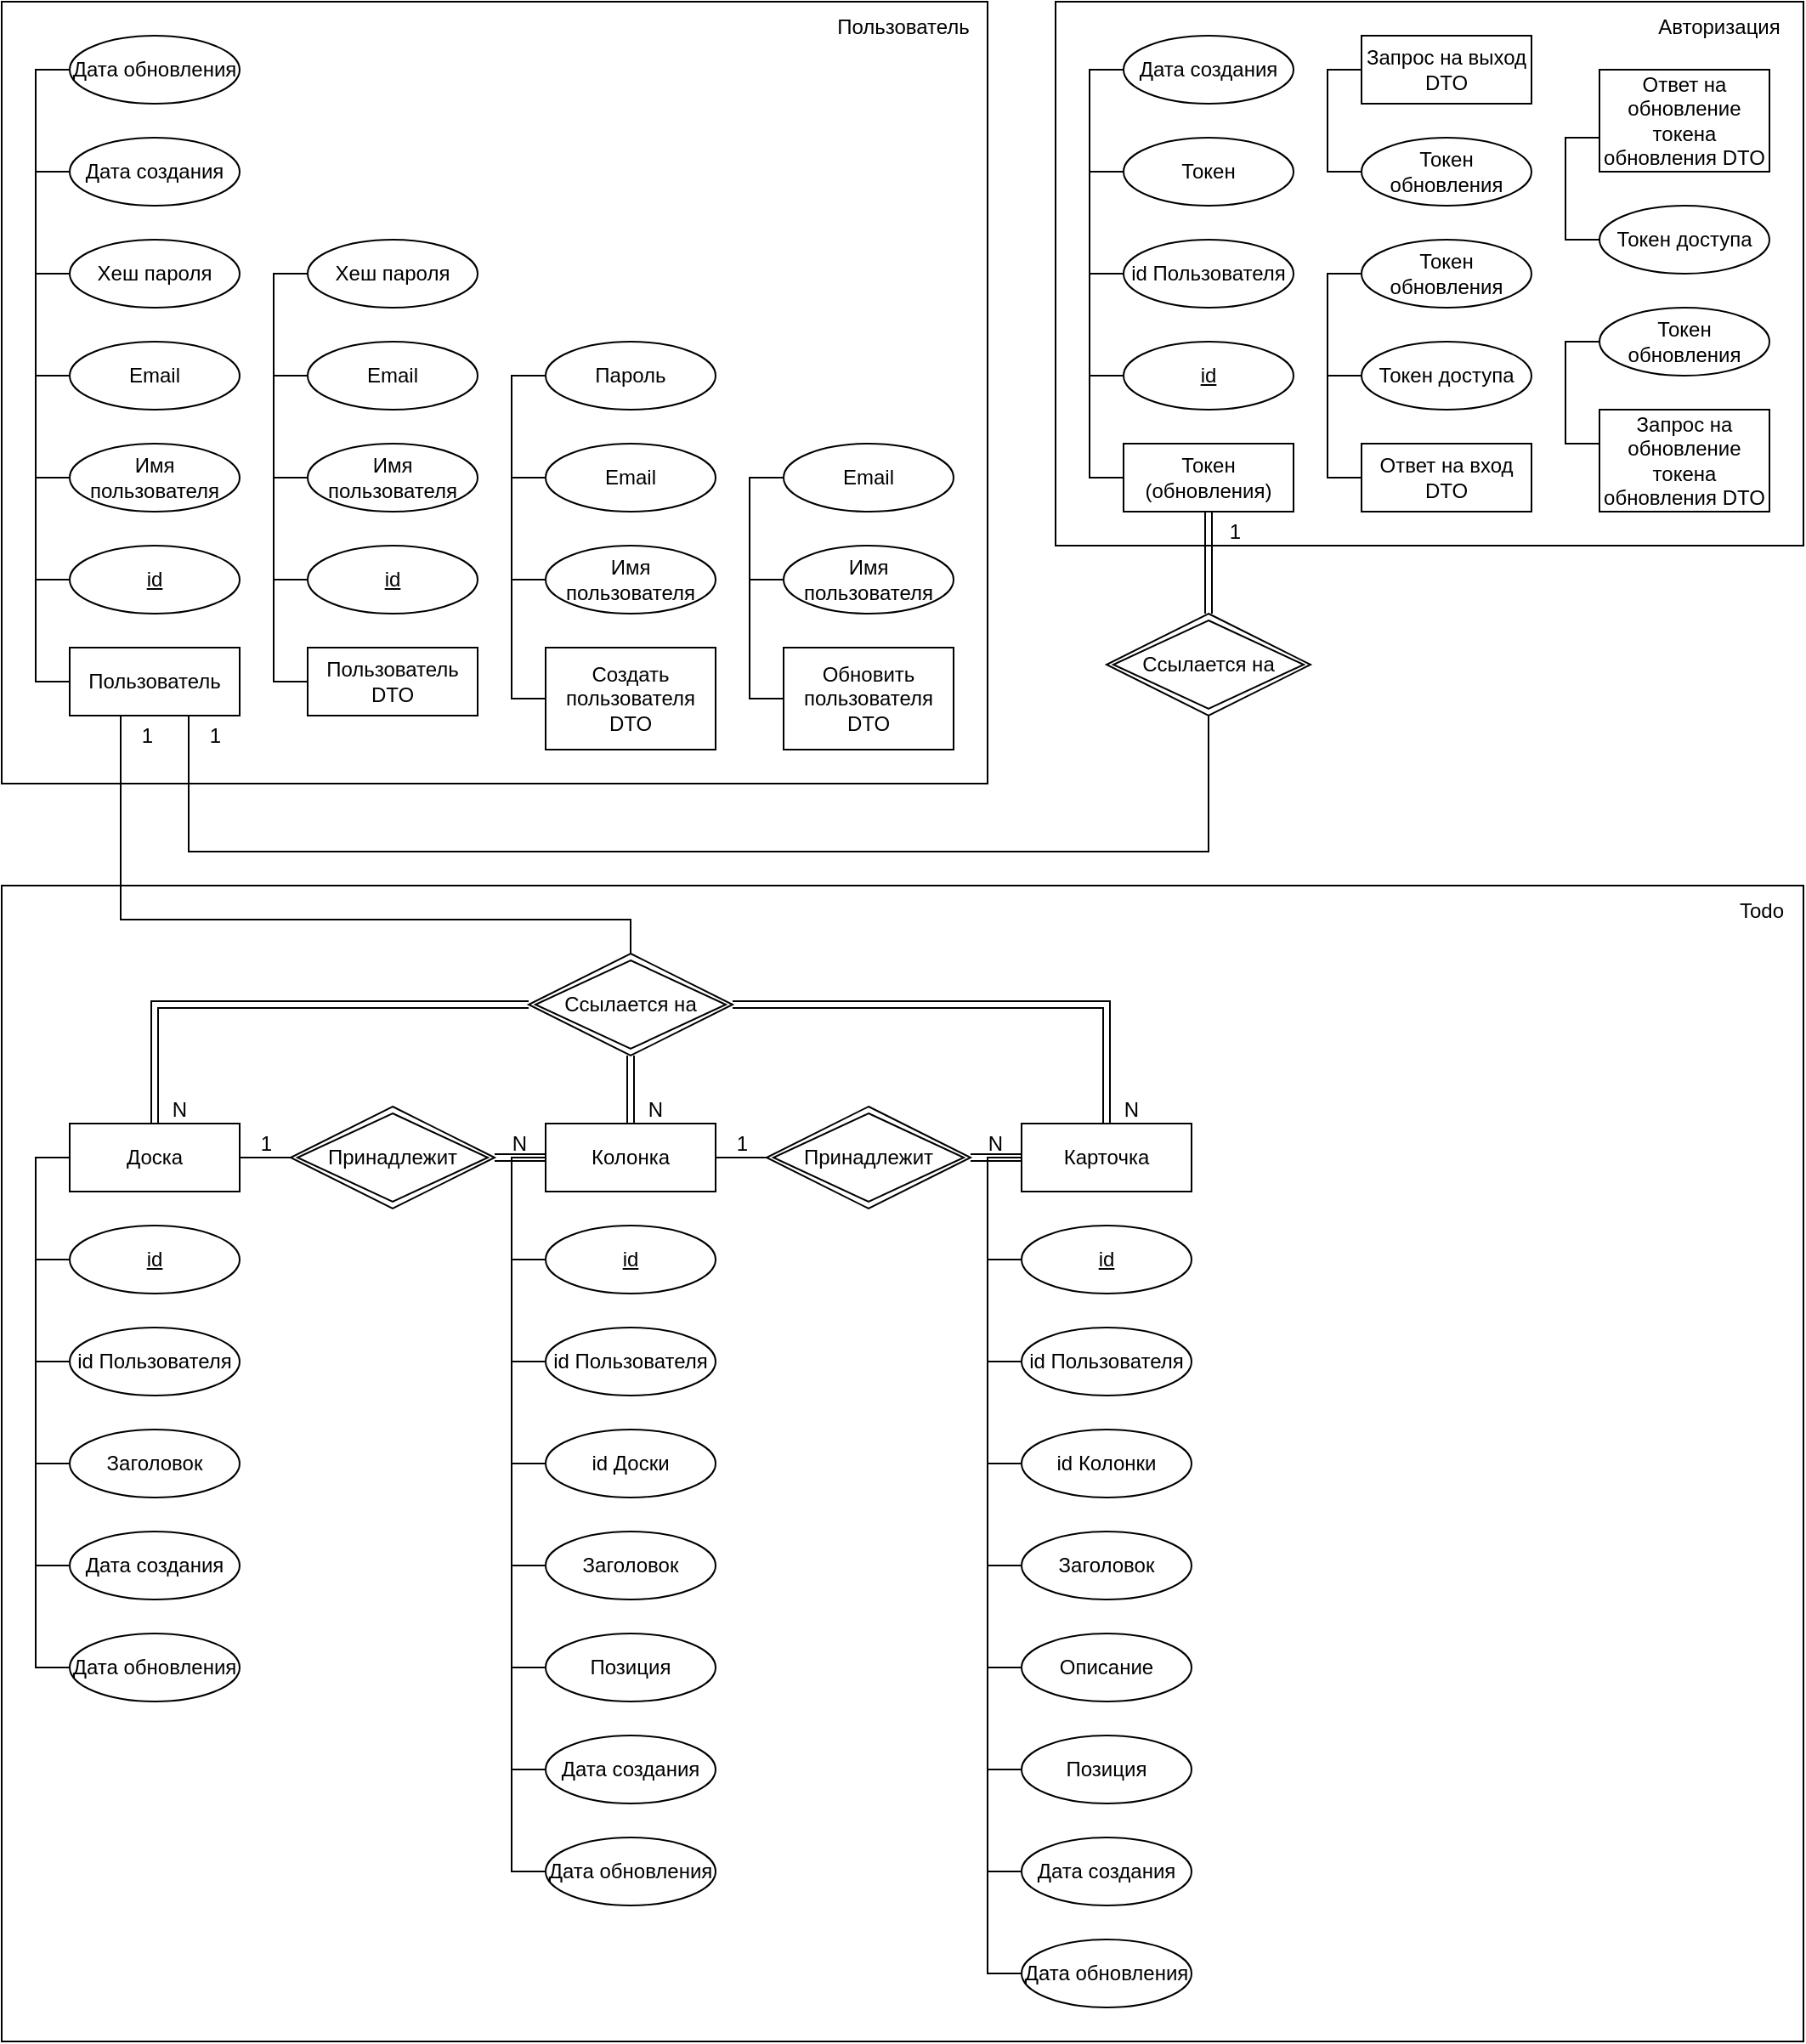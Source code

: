 <mxfile version="24.7.8">
  <diagram name="Page-1" id="fBqCorHScUGrPdtnwNpd">
    <mxGraphModel dx="476" dy="983" grid="1" gridSize="10" guides="1" tooltips="1" connect="1" arrows="1" fold="1" page="0" pageScale="1" pageWidth="850" pageHeight="1100" math="0" shadow="0">
      <root>
        <mxCell id="0" />
        <mxCell id="1" parent="0" />
        <mxCell id="MId27fxVpAkjYqK4TAUw-142" value="&lt;span style=&quot;color: rgba(0, 0, 0, 0); font-family: monospace; font-size: 0px; text-align: start; text-wrap: nowrap;&quot;&gt;%3CmxGraphModel%3E%3Croot%3E%3CmxCell%20id%3D%220%22%2F%3E%3CmxCell%20id%3D%221%22%20parent%3D%220%22%2F%3E%3CmxCell%20id%3D%222%22%20value%3D%22%22%20style%3D%22rounded%3D0%3BwhiteSpace%3Dwrap%3Bhtml%3D1%3Bshadow%3D0%3BfillColor%3Dnone%3B%22%20vertex%3D%221%22%20parent%3D%221%22%3E%3CmxGeometry%20x%3D%2230%22%20y%3D%22-120%22%20width%3D%22580%22%20height%3D%22460%22%20as%3D%22geometry%22%2F%3E%3C%2FmxCell%3E%3C%2Froot%3E%3C%2FmxGraphModel%3E&lt;/span&gt;&lt;span style=&quot;color: rgba(0, 0, 0, 0); font-family: monospace; font-size: 0px; text-align: start; text-wrap: nowrap;&quot;&gt;%3CmxGraphModel%3E%3Croot%3E%3CmxCell%20id%3D%220%22%2F%3E%3CmxCell%20id%3D%221%22%20parent%3D%220%22%2F%3E%3CmxCell%20id%3D%222%22%20value%3D%22%22%20style%3D%22rounded%3D0%3BwhiteSpace%3Dwrap%3Bhtml%3D1%3Bshadow%3D0%3BfillColor%3Dnone%3B%22%20vertex%3D%221%22%20parent%3D%221%22%3E%3CmxGeometry%20x%3D%2230%22%20y%3D%22-120%22%20width%3D%22580%22%20height%3D%22460%22%20as%3D%22geometry%22%2F%3E%3C%2FmxCell%3E%3C%2Froot%3E%3C%2FmxGraphModel%3E&lt;/span&gt;" style="rounded=0;whiteSpace=wrap;html=1;shadow=0;fillColor=none;" vertex="1" parent="1">
          <mxGeometry x="30" y="400" width="1060" height="680" as="geometry" />
        </mxCell>
        <mxCell id="MId27fxVpAkjYqK4TAUw-65" value="" style="rounded=0;whiteSpace=wrap;html=1;shadow=0;fillColor=none;" vertex="1" parent="1">
          <mxGeometry x="650" y="-120" width="440" height="320" as="geometry" />
        </mxCell>
        <mxCell id="MId27fxVpAkjYqK4TAUw-38" value="&lt;span style=&quot;color: rgba(0, 0, 0, 0); font-family: monospace; font-size: 0px; text-align: start; text-wrap: nowrap;&quot;&gt;%3CmxGraphModel%3E%3Croot%3E%3CmxCell%20id%3D%220%22%2F%3E%3CmxCell%20id%3D%221%22%20parent%3D%220%22%2F%3E%3CmxCell%20id%3D%222%22%20value%3D%22%22%20style%3D%22rounded%3D0%3BwhiteSpace%3Dwrap%3Bhtml%3D1%3Bshadow%3D0%3BfillColor%3Dnone%3B%22%20vertex%3D%221%22%20parent%3D%221%22%3E%3CmxGeometry%20x%3D%2230%22%20y%3D%22-120%22%20width%3D%22580%22%20height%3D%22460%22%20as%3D%22geometry%22%2F%3E%3C%2FmxCell%3E%3C%2Froot%3E%3C%2FmxGraphModel%3E&lt;/span&gt;&lt;span style=&quot;color: rgba(0, 0, 0, 0); font-family: monospace; font-size: 0px; text-align: start; text-wrap: nowrap;&quot;&gt;%3CmxGraphModel%3E%3Croot%3E%3CmxCell%20id%3D%220%22%2F%3E%3CmxCell%20id%3D%221%22%20parent%3D%220%22%2F%3E%3CmxCell%20id%3D%222%22%20value%3D%22%22%20style%3D%22rounded%3D0%3BwhiteSpace%3Dwrap%3Bhtml%3D1%3Bshadow%3D0%3BfillColor%3Dnone%3B%22%20vertex%3D%221%22%20parent%3D%221%22%3E%3CmxGeometry%20x%3D%2230%22%20y%3D%22-120%22%20width%3D%22580%22%20height%3D%22460%22%20as%3D%22geometry%22%2F%3E%3C%2FmxCell%3E%3C%2Froot%3E%3C%2FmxGraphModel%3E&lt;/span&gt;" style="rounded=0;whiteSpace=wrap;html=1;shadow=0;fillColor=none;" vertex="1" parent="1">
          <mxGeometry x="30" y="-120" width="580" height="460" as="geometry" />
        </mxCell>
        <mxCell id="MId27fxVpAkjYqK4TAUw-8" style="edgeStyle=orthogonalEdgeStyle;rounded=0;orthogonalLoop=1;jettySize=auto;html=1;endArrow=none;endFill=0;" edge="1" parent="1" source="MId27fxVpAkjYqK4TAUw-1" target="MId27fxVpAkjYqK4TAUw-7">
          <mxGeometry relative="1" as="geometry">
            <Array as="points">
              <mxPoint x="50" y="280" />
              <mxPoint x="50" y="-80" />
            </Array>
          </mxGeometry>
        </mxCell>
        <mxCell id="MId27fxVpAkjYqK4TAUw-1" value="Пользователь" style="whiteSpace=wrap;html=1;align=center;" vertex="1" parent="1">
          <mxGeometry x="70" y="260" width="100" height="40" as="geometry" />
        </mxCell>
        <mxCell id="MId27fxVpAkjYqK4TAUw-13" style="edgeStyle=orthogonalEdgeStyle;rounded=0;orthogonalLoop=1;jettySize=auto;html=1;endArrow=none;endFill=0;" edge="1" parent="1" source="MId27fxVpAkjYqK4TAUw-2">
          <mxGeometry relative="1" as="geometry">
            <mxPoint x="50" y="220" as="targetPoint" />
          </mxGeometry>
        </mxCell>
        <mxCell id="MId27fxVpAkjYqK4TAUw-2" value="id" style="ellipse;whiteSpace=wrap;html=1;align=center;fontStyle=4;" vertex="1" parent="1">
          <mxGeometry x="70" y="200" width="100" height="40" as="geometry" />
        </mxCell>
        <mxCell id="MId27fxVpAkjYqK4TAUw-12" style="edgeStyle=orthogonalEdgeStyle;rounded=0;orthogonalLoop=1;jettySize=auto;html=1;endArrow=none;endFill=0;" edge="1" parent="1" source="MId27fxVpAkjYqK4TAUw-3">
          <mxGeometry relative="1" as="geometry">
            <mxPoint x="50" y="160" as="targetPoint" />
          </mxGeometry>
        </mxCell>
        <mxCell id="MId27fxVpAkjYqK4TAUw-3" value="Имя пользователя" style="ellipse;whiteSpace=wrap;html=1;align=center;" vertex="1" parent="1">
          <mxGeometry x="70" y="140" width="100" height="40" as="geometry" />
        </mxCell>
        <mxCell id="MId27fxVpAkjYqK4TAUw-11" style="edgeStyle=orthogonalEdgeStyle;rounded=0;orthogonalLoop=1;jettySize=auto;html=1;endArrow=none;endFill=0;" edge="1" parent="1" source="MId27fxVpAkjYqK4TAUw-4">
          <mxGeometry relative="1" as="geometry">
            <mxPoint x="50" y="100" as="targetPoint" />
          </mxGeometry>
        </mxCell>
        <mxCell id="MId27fxVpAkjYqK4TAUw-4" value="Email" style="ellipse;whiteSpace=wrap;html=1;align=center;" vertex="1" parent="1">
          <mxGeometry x="70" y="80" width="100" height="40" as="geometry" />
        </mxCell>
        <mxCell id="MId27fxVpAkjYqK4TAUw-10" style="edgeStyle=orthogonalEdgeStyle;rounded=0;orthogonalLoop=1;jettySize=auto;html=1;endArrow=none;endFill=0;" edge="1" parent="1" source="MId27fxVpAkjYqK4TAUw-5">
          <mxGeometry relative="1" as="geometry">
            <mxPoint x="50" y="40" as="targetPoint" />
          </mxGeometry>
        </mxCell>
        <mxCell id="MId27fxVpAkjYqK4TAUw-5" value="Хеш пароля" style="ellipse;whiteSpace=wrap;html=1;align=center;" vertex="1" parent="1">
          <mxGeometry x="70" y="20" width="100" height="40" as="geometry" />
        </mxCell>
        <mxCell id="MId27fxVpAkjYqK4TAUw-9" style="edgeStyle=orthogonalEdgeStyle;rounded=0;orthogonalLoop=1;jettySize=auto;html=1;endArrow=none;endFill=0;" edge="1" parent="1" source="MId27fxVpAkjYqK4TAUw-6">
          <mxGeometry relative="1" as="geometry">
            <mxPoint x="50" y="-20" as="targetPoint" />
          </mxGeometry>
        </mxCell>
        <mxCell id="MId27fxVpAkjYqK4TAUw-6" value="Дата создания" style="ellipse;whiteSpace=wrap;html=1;align=center;" vertex="1" parent="1">
          <mxGeometry x="70" y="-40" width="100" height="40" as="geometry" />
        </mxCell>
        <mxCell id="MId27fxVpAkjYqK4TAUw-7" value="Дата обновления" style="ellipse;whiteSpace=wrap;html=1;align=center;" vertex="1" parent="1">
          <mxGeometry x="70" y="-100" width="100" height="40" as="geometry" />
        </mxCell>
        <mxCell id="MId27fxVpAkjYqK4TAUw-29" style="edgeStyle=orthogonalEdgeStyle;rounded=0;orthogonalLoop=1;jettySize=auto;html=1;endArrow=none;endFill=0;" edge="1" parent="1" source="MId27fxVpAkjYqK4TAUw-14" target="MId27fxVpAkjYqK4TAUw-22">
          <mxGeometry relative="1" as="geometry">
            <Array as="points">
              <mxPoint x="190" y="280" />
              <mxPoint x="190" y="40" />
            </Array>
          </mxGeometry>
        </mxCell>
        <mxCell id="MId27fxVpAkjYqK4TAUw-14" value="Пользователь&lt;div&gt;DTO&lt;/div&gt;" style="whiteSpace=wrap;html=1;align=center;" vertex="1" parent="1">
          <mxGeometry x="210" y="260" width="100" height="40" as="geometry" />
        </mxCell>
        <mxCell id="MId27fxVpAkjYqK4TAUw-30" style="edgeStyle=orthogonalEdgeStyle;rounded=0;orthogonalLoop=1;jettySize=auto;html=1;endArrow=none;endFill=0;" edge="1" parent="1" source="MId27fxVpAkjYqK4TAUw-15" target="MId27fxVpAkjYqK4TAUw-25">
          <mxGeometry relative="1" as="geometry">
            <Array as="points">
              <mxPoint x="330" y="290" />
              <mxPoint x="330" y="100" />
            </Array>
          </mxGeometry>
        </mxCell>
        <mxCell id="MId27fxVpAkjYqK4TAUw-15" value="Создать пользователя DTO" style="whiteSpace=wrap;html=1;align=center;" vertex="1" parent="1">
          <mxGeometry x="350" y="260" width="100" height="60" as="geometry" />
        </mxCell>
        <mxCell id="MId27fxVpAkjYqK4TAUw-31" style="edgeStyle=orthogonalEdgeStyle;rounded=0;orthogonalLoop=1;jettySize=auto;html=1;endArrow=none;endFill=0;" edge="1" parent="1" source="MId27fxVpAkjYqK4TAUw-16" target="MId27fxVpAkjYqK4TAUw-27">
          <mxGeometry relative="1" as="geometry">
            <Array as="points">
              <mxPoint x="470" y="290" />
              <mxPoint x="470" y="160" />
            </Array>
          </mxGeometry>
        </mxCell>
        <mxCell id="MId27fxVpAkjYqK4TAUw-16" value="Обновить пользователя DTO" style="whiteSpace=wrap;html=1;align=center;" vertex="1" parent="1">
          <mxGeometry x="490" y="260" width="100" height="60" as="geometry" />
        </mxCell>
        <mxCell id="MId27fxVpAkjYqK4TAUw-34" style="edgeStyle=orthogonalEdgeStyle;rounded=0;orthogonalLoop=1;jettySize=auto;html=1;endArrow=none;endFill=0;" edge="1" parent="1" source="MId27fxVpAkjYqK4TAUw-17">
          <mxGeometry relative="1" as="geometry">
            <mxPoint x="190" y="220" as="targetPoint" />
          </mxGeometry>
        </mxCell>
        <mxCell id="MId27fxVpAkjYqK4TAUw-17" value="id" style="ellipse;whiteSpace=wrap;html=1;align=center;fontStyle=4;" vertex="1" parent="1">
          <mxGeometry x="210" y="200" width="100" height="40" as="geometry" />
        </mxCell>
        <mxCell id="MId27fxVpAkjYqK4TAUw-33" style="edgeStyle=orthogonalEdgeStyle;rounded=0;orthogonalLoop=1;jettySize=auto;html=1;endArrow=none;endFill=0;" edge="1" parent="1" source="MId27fxVpAkjYqK4TAUw-20">
          <mxGeometry relative="1" as="geometry">
            <mxPoint x="190" y="160" as="targetPoint" />
          </mxGeometry>
        </mxCell>
        <mxCell id="MId27fxVpAkjYqK4TAUw-20" value="Имя пользователя" style="ellipse;whiteSpace=wrap;html=1;align=center;" vertex="1" parent="1">
          <mxGeometry x="210" y="140" width="100" height="40" as="geometry" />
        </mxCell>
        <mxCell id="MId27fxVpAkjYqK4TAUw-32" style="edgeStyle=orthogonalEdgeStyle;rounded=0;orthogonalLoop=1;jettySize=auto;html=1;endArrow=none;endFill=0;" edge="1" parent="1" source="MId27fxVpAkjYqK4TAUw-21">
          <mxGeometry relative="1" as="geometry">
            <mxPoint x="190" y="100" as="targetPoint" />
          </mxGeometry>
        </mxCell>
        <mxCell id="MId27fxVpAkjYqK4TAUw-21" value="Email" style="ellipse;whiteSpace=wrap;html=1;align=center;" vertex="1" parent="1">
          <mxGeometry x="210" y="80" width="100" height="40" as="geometry" />
        </mxCell>
        <mxCell id="MId27fxVpAkjYqK4TAUw-22" value="Хеш пароля" style="ellipse;whiteSpace=wrap;html=1;align=center;" vertex="1" parent="1">
          <mxGeometry x="210" y="20" width="100" height="40" as="geometry" />
        </mxCell>
        <mxCell id="MId27fxVpAkjYqK4TAUw-36" style="edgeStyle=orthogonalEdgeStyle;rounded=0;orthogonalLoop=1;jettySize=auto;html=1;endArrow=none;endFill=0;" edge="1" parent="1" source="MId27fxVpAkjYqK4TAUw-23">
          <mxGeometry relative="1" as="geometry">
            <mxPoint x="330.0" y="220" as="targetPoint" />
          </mxGeometry>
        </mxCell>
        <mxCell id="MId27fxVpAkjYqK4TAUw-23" value="Имя пользователя" style="ellipse;whiteSpace=wrap;html=1;align=center;" vertex="1" parent="1">
          <mxGeometry x="350" y="200" width="100" height="40" as="geometry" />
        </mxCell>
        <mxCell id="MId27fxVpAkjYqK4TAUw-35" style="edgeStyle=orthogonalEdgeStyle;rounded=0;orthogonalLoop=1;jettySize=auto;html=1;endArrow=none;endFill=0;" edge="1" parent="1" source="MId27fxVpAkjYqK4TAUw-24">
          <mxGeometry relative="1" as="geometry">
            <mxPoint x="330.0" y="160" as="targetPoint" />
          </mxGeometry>
        </mxCell>
        <mxCell id="MId27fxVpAkjYqK4TAUw-24" value="Email" style="ellipse;whiteSpace=wrap;html=1;align=center;" vertex="1" parent="1">
          <mxGeometry x="350" y="140" width="100" height="40" as="geometry" />
        </mxCell>
        <mxCell id="MId27fxVpAkjYqK4TAUw-25" value="Пароль" style="ellipse;whiteSpace=wrap;html=1;align=center;" vertex="1" parent="1">
          <mxGeometry x="350" y="80" width="100" height="40" as="geometry" />
        </mxCell>
        <mxCell id="MId27fxVpAkjYqK4TAUw-37" style="edgeStyle=orthogonalEdgeStyle;rounded=0;orthogonalLoop=1;jettySize=auto;html=1;endArrow=none;endFill=0;" edge="1" parent="1" source="MId27fxVpAkjYqK4TAUw-26">
          <mxGeometry relative="1" as="geometry">
            <mxPoint x="470.0" y="220" as="targetPoint" />
          </mxGeometry>
        </mxCell>
        <mxCell id="MId27fxVpAkjYqK4TAUw-26" value="Имя пользователя" style="ellipse;whiteSpace=wrap;html=1;align=center;" vertex="1" parent="1">
          <mxGeometry x="490" y="200" width="100" height="40" as="geometry" />
        </mxCell>
        <mxCell id="MId27fxVpAkjYqK4TAUw-27" value="Email" style="ellipse;whiteSpace=wrap;html=1;align=center;" vertex="1" parent="1">
          <mxGeometry x="490" y="140" width="100" height="40" as="geometry" />
        </mxCell>
        <mxCell id="MId27fxVpAkjYqK4TAUw-39" value="Пользователь" style="text;html=1;align=center;verticalAlign=middle;resizable=0;points=[];autosize=1;strokeColor=none;fillColor=none;" vertex="1" parent="1">
          <mxGeometry x="510" y="-120" width="100" height="30" as="geometry" />
        </mxCell>
        <mxCell id="MId27fxVpAkjYqK4TAUw-45" style="edgeStyle=orthogonalEdgeStyle;rounded=0;orthogonalLoop=1;jettySize=auto;html=1;endArrow=none;endFill=0;" edge="1" parent="1" source="MId27fxVpAkjYqK4TAUw-40" target="MId27fxVpAkjYqK4TAUw-44">
          <mxGeometry relative="1" as="geometry">
            <Array as="points">
              <mxPoint x="670" y="160" />
              <mxPoint x="670" y="-80" />
            </Array>
          </mxGeometry>
        </mxCell>
        <mxCell id="MId27fxVpAkjYqK4TAUw-40" value="Токен (обновления)" style="whiteSpace=wrap;html=1;align=center;" vertex="1" parent="1">
          <mxGeometry x="690" y="140" width="100" height="40" as="geometry" />
        </mxCell>
        <mxCell id="MId27fxVpAkjYqK4TAUw-48" style="edgeStyle=orthogonalEdgeStyle;rounded=0;orthogonalLoop=1;jettySize=auto;html=1;endArrow=none;endFill=0;" edge="1" parent="1" source="MId27fxVpAkjYqK4TAUw-41">
          <mxGeometry relative="1" as="geometry">
            <mxPoint x="670" y="100" as="targetPoint" />
          </mxGeometry>
        </mxCell>
        <mxCell id="MId27fxVpAkjYqK4TAUw-41" value="id" style="ellipse;whiteSpace=wrap;html=1;align=center;fontStyle=4;" vertex="1" parent="1">
          <mxGeometry x="690" y="80" width="100" height="40" as="geometry" />
        </mxCell>
        <mxCell id="MId27fxVpAkjYqK4TAUw-47" style="edgeStyle=orthogonalEdgeStyle;rounded=0;orthogonalLoop=1;jettySize=auto;html=1;endArrow=none;endFill=0;" edge="1" parent="1" source="MId27fxVpAkjYqK4TAUw-42">
          <mxGeometry relative="1" as="geometry">
            <mxPoint x="670" y="40" as="targetPoint" />
          </mxGeometry>
        </mxCell>
        <mxCell id="MId27fxVpAkjYqK4TAUw-42" value="id Пользователя" style="ellipse;whiteSpace=wrap;html=1;align=center;" vertex="1" parent="1">
          <mxGeometry x="690" y="20" width="100" height="40" as="geometry" />
        </mxCell>
        <mxCell id="MId27fxVpAkjYqK4TAUw-46" style="edgeStyle=orthogonalEdgeStyle;rounded=0;orthogonalLoop=1;jettySize=auto;html=1;endArrow=none;endFill=0;" edge="1" parent="1" source="MId27fxVpAkjYqK4TAUw-43">
          <mxGeometry relative="1" as="geometry">
            <mxPoint x="670" y="-20" as="targetPoint" />
          </mxGeometry>
        </mxCell>
        <mxCell id="MId27fxVpAkjYqK4TAUw-43" value="Токен" style="ellipse;whiteSpace=wrap;html=1;align=center;" vertex="1" parent="1">
          <mxGeometry x="690" y="-40" width="100" height="40" as="geometry" />
        </mxCell>
        <mxCell id="MId27fxVpAkjYqK4TAUw-44" value="Дата создания" style="ellipse;whiteSpace=wrap;html=1;align=center;" vertex="1" parent="1">
          <mxGeometry x="690" y="-100" width="100" height="40" as="geometry" />
        </mxCell>
        <mxCell id="MId27fxVpAkjYqK4TAUw-60" style="edgeStyle=orthogonalEdgeStyle;rounded=0;orthogonalLoop=1;jettySize=auto;html=1;endArrow=none;endFill=0;" edge="1" parent="1" source="MId27fxVpAkjYqK4TAUw-49" target="MId27fxVpAkjYqK4TAUw-51">
          <mxGeometry relative="1" as="geometry">
            <Array as="points">
              <mxPoint x="810" y="160" />
              <mxPoint x="810" y="40" />
            </Array>
          </mxGeometry>
        </mxCell>
        <mxCell id="MId27fxVpAkjYqK4TAUw-49" value="Ответ на вход&lt;div&gt;DTO&lt;/div&gt;" style="whiteSpace=wrap;html=1;align=center;" vertex="1" parent="1">
          <mxGeometry x="830" y="140" width="100" height="40" as="geometry" />
        </mxCell>
        <mxCell id="MId27fxVpAkjYqK4TAUw-61" style="edgeStyle=orthogonalEdgeStyle;rounded=0;orthogonalLoop=1;jettySize=auto;html=1;endArrow=none;endFill=0;" edge="1" parent="1" source="MId27fxVpAkjYqK4TAUw-50">
          <mxGeometry relative="1" as="geometry">
            <mxPoint x="810" y="100" as="targetPoint" />
          </mxGeometry>
        </mxCell>
        <mxCell id="MId27fxVpAkjYqK4TAUw-50" value="Токен доступа" style="ellipse;whiteSpace=wrap;html=1;align=center;" vertex="1" parent="1">
          <mxGeometry x="830" y="80" width="100" height="40" as="geometry" />
        </mxCell>
        <mxCell id="MId27fxVpAkjYqK4TAUw-51" value="Токен обновления" style="ellipse;whiteSpace=wrap;html=1;align=center;" vertex="1" parent="1">
          <mxGeometry x="830" y="20" width="100" height="40" as="geometry" />
        </mxCell>
        <mxCell id="MId27fxVpAkjYqK4TAUw-62" style="edgeStyle=orthogonalEdgeStyle;rounded=0;orthogonalLoop=1;jettySize=auto;html=1;endArrow=none;endFill=0;" edge="1" parent="1" source="MId27fxVpAkjYqK4TAUw-52" target="MId27fxVpAkjYqK4TAUw-57">
          <mxGeometry relative="1" as="geometry">
            <Array as="points">
              <mxPoint x="810" y="-80" />
              <mxPoint x="810" y="-20" />
            </Array>
          </mxGeometry>
        </mxCell>
        <mxCell id="MId27fxVpAkjYqK4TAUw-52" value="Запрос на выход DTO" style="whiteSpace=wrap;html=1;align=center;" vertex="1" parent="1">
          <mxGeometry x="830" y="-100" width="100" height="40" as="geometry" />
        </mxCell>
        <mxCell id="MId27fxVpAkjYqK4TAUw-64" style="edgeStyle=orthogonalEdgeStyle;rounded=0;orthogonalLoop=1;jettySize=auto;html=1;endArrow=none;endFill=0;" edge="1" parent="1" source="MId27fxVpAkjYqK4TAUw-53" target="MId27fxVpAkjYqK4TAUw-55">
          <mxGeometry relative="1" as="geometry">
            <Array as="points">
              <mxPoint x="950" y="140" />
              <mxPoint x="950" y="80" />
            </Array>
          </mxGeometry>
        </mxCell>
        <mxCell id="MId27fxVpAkjYqK4TAUw-53" value="Запрос на обновление токена обновления DTO" style="whiteSpace=wrap;html=1;align=center;" vertex="1" parent="1">
          <mxGeometry x="970" y="120" width="100" height="60" as="geometry" />
        </mxCell>
        <mxCell id="MId27fxVpAkjYqK4TAUw-63" style="edgeStyle=orthogonalEdgeStyle;rounded=0;orthogonalLoop=1;jettySize=auto;html=1;endArrow=none;endFill=0;" edge="1" parent="1" source="MId27fxVpAkjYqK4TAUw-54" target="MId27fxVpAkjYqK4TAUw-56">
          <mxGeometry relative="1" as="geometry">
            <Array as="points">
              <mxPoint x="950" y="-40" />
              <mxPoint x="950" y="20" />
            </Array>
          </mxGeometry>
        </mxCell>
        <mxCell id="MId27fxVpAkjYqK4TAUw-54" value="Ответ на обновление токена обновления DTO" style="whiteSpace=wrap;html=1;align=center;" vertex="1" parent="1">
          <mxGeometry x="970" y="-80" width="100" height="60" as="geometry" />
        </mxCell>
        <mxCell id="MId27fxVpAkjYqK4TAUw-55" value="Токен обновления" style="ellipse;whiteSpace=wrap;html=1;align=center;" vertex="1" parent="1">
          <mxGeometry x="970" y="60" width="100" height="40" as="geometry" />
        </mxCell>
        <mxCell id="MId27fxVpAkjYqK4TAUw-56" value="Токен доступа" style="ellipse;whiteSpace=wrap;html=1;align=center;" vertex="1" parent="1">
          <mxGeometry x="970" width="100" height="40" as="geometry" />
        </mxCell>
        <mxCell id="MId27fxVpAkjYqK4TAUw-57" value="Токен обновления" style="ellipse;whiteSpace=wrap;html=1;align=center;" vertex="1" parent="1">
          <mxGeometry x="830" y="-40" width="100" height="40" as="geometry" />
        </mxCell>
        <mxCell id="MId27fxVpAkjYqK4TAUw-66" value="Авторизация" style="text;html=1;align=center;verticalAlign=middle;resizable=0;points=[];autosize=1;strokeColor=none;fillColor=none;" vertex="1" parent="1">
          <mxGeometry x="990" y="-120" width="100" height="30" as="geometry" />
        </mxCell>
        <mxCell id="MId27fxVpAkjYqK4TAUw-91" style="edgeStyle=orthogonalEdgeStyle;rounded=0;orthogonalLoop=1;jettySize=auto;html=1;endArrow=none;endFill=0;" edge="1" parent="1" source="MId27fxVpAkjYqK4TAUw-67" target="MId27fxVpAkjYqK4TAUw-73">
          <mxGeometry relative="1" as="geometry">
            <Array as="points">
              <mxPoint x="50" y="560" />
              <mxPoint x="50" y="860" />
            </Array>
          </mxGeometry>
        </mxCell>
        <mxCell id="MId27fxVpAkjYqK4TAUw-67" value="Доска" style="whiteSpace=wrap;html=1;align=center;" vertex="1" parent="1">
          <mxGeometry x="70" y="540" width="100" height="40" as="geometry" />
        </mxCell>
        <mxCell id="MId27fxVpAkjYqK4TAUw-95" style="edgeStyle=orthogonalEdgeStyle;rounded=0;orthogonalLoop=1;jettySize=auto;html=1;endArrow=none;endFill=0;" edge="1" parent="1" source="MId27fxVpAkjYqK4TAUw-68">
          <mxGeometry relative="1" as="geometry">
            <mxPoint x="50" y="620" as="targetPoint" />
          </mxGeometry>
        </mxCell>
        <mxCell id="MId27fxVpAkjYqK4TAUw-68" value="id" style="ellipse;whiteSpace=wrap;html=1;align=center;fontStyle=4;" vertex="1" parent="1">
          <mxGeometry x="70" y="600" width="100" height="40" as="geometry" />
        </mxCell>
        <mxCell id="MId27fxVpAkjYqK4TAUw-96" style="edgeStyle=orthogonalEdgeStyle;rounded=0;orthogonalLoop=1;jettySize=auto;html=1;endArrow=none;endFill=0;" edge="1" parent="1" source="MId27fxVpAkjYqK4TAUw-70">
          <mxGeometry relative="1" as="geometry">
            <mxPoint x="50" y="680" as="targetPoint" />
          </mxGeometry>
        </mxCell>
        <mxCell id="MId27fxVpAkjYqK4TAUw-70" value="id Пользователя" style="ellipse;whiteSpace=wrap;html=1;align=center;" vertex="1" parent="1">
          <mxGeometry x="70" y="660" width="100" height="40" as="geometry" />
        </mxCell>
        <mxCell id="MId27fxVpAkjYqK4TAUw-97" style="edgeStyle=orthogonalEdgeStyle;rounded=0;orthogonalLoop=1;jettySize=auto;html=1;endArrow=none;endFill=0;" edge="1" parent="1" source="MId27fxVpAkjYqK4TAUw-71">
          <mxGeometry relative="1" as="geometry">
            <mxPoint x="50" y="740" as="targetPoint" />
          </mxGeometry>
        </mxCell>
        <mxCell id="MId27fxVpAkjYqK4TAUw-71" value="Заголовок" style="ellipse;whiteSpace=wrap;html=1;align=center;" vertex="1" parent="1">
          <mxGeometry x="70" y="720" width="100" height="40" as="geometry" />
        </mxCell>
        <mxCell id="MId27fxVpAkjYqK4TAUw-98" style="edgeStyle=orthogonalEdgeStyle;rounded=0;orthogonalLoop=1;jettySize=auto;html=1;endArrow=none;endFill=0;" edge="1" parent="1" source="MId27fxVpAkjYqK4TAUw-72">
          <mxGeometry relative="1" as="geometry">
            <mxPoint x="50" y="800" as="targetPoint" />
          </mxGeometry>
        </mxCell>
        <mxCell id="MId27fxVpAkjYqK4TAUw-72" value="Дата создания" style="ellipse;whiteSpace=wrap;html=1;align=center;" vertex="1" parent="1">
          <mxGeometry x="70" y="780" width="100" height="40" as="geometry" />
        </mxCell>
        <mxCell id="MId27fxVpAkjYqK4TAUw-73" value="Дата обновления" style="ellipse;whiteSpace=wrap;html=1;align=center;" vertex="1" parent="1">
          <mxGeometry x="70" y="840" width="100" height="40" as="geometry" />
        </mxCell>
        <mxCell id="MId27fxVpAkjYqK4TAUw-93" style="edgeStyle=orthogonalEdgeStyle;rounded=0;orthogonalLoop=1;jettySize=auto;html=1;endArrow=none;endFill=0;" edge="1" parent="1" source="MId27fxVpAkjYqK4TAUw-74" target="MId27fxVpAkjYqK4TAUw-81">
          <mxGeometry relative="1" as="geometry">
            <Array as="points">
              <mxPoint x="330" y="560" />
              <mxPoint x="330" y="980" />
            </Array>
          </mxGeometry>
        </mxCell>
        <mxCell id="MId27fxVpAkjYqK4TAUw-74" value="Колонка" style="whiteSpace=wrap;html=1;align=center;" vertex="1" parent="1">
          <mxGeometry x="350" y="540" width="100" height="40" as="geometry" />
        </mxCell>
        <mxCell id="MId27fxVpAkjYqK4TAUw-99" style="edgeStyle=orthogonalEdgeStyle;rounded=0;orthogonalLoop=1;jettySize=auto;html=1;endArrow=none;endFill=0;" edge="1" parent="1" source="MId27fxVpAkjYqK4TAUw-75">
          <mxGeometry relative="1" as="geometry">
            <mxPoint x="330" y="620" as="targetPoint" />
          </mxGeometry>
        </mxCell>
        <mxCell id="MId27fxVpAkjYqK4TAUw-75" value="id" style="ellipse;whiteSpace=wrap;html=1;align=center;fontStyle=4;" vertex="1" parent="1">
          <mxGeometry x="350" y="600" width="100" height="40" as="geometry" />
        </mxCell>
        <mxCell id="MId27fxVpAkjYqK4TAUw-100" style="edgeStyle=orthogonalEdgeStyle;rounded=0;orthogonalLoop=1;jettySize=auto;html=1;endArrow=none;endFill=0;" edge="1" parent="1" source="MId27fxVpAkjYqK4TAUw-76">
          <mxGeometry relative="1" as="geometry">
            <mxPoint x="330" y="680" as="targetPoint" />
          </mxGeometry>
        </mxCell>
        <mxCell id="MId27fxVpAkjYqK4TAUw-76" value="id Пользователя" style="ellipse;whiteSpace=wrap;html=1;align=center;" vertex="1" parent="1">
          <mxGeometry x="350" y="660" width="100" height="40" as="geometry" />
        </mxCell>
        <mxCell id="MId27fxVpAkjYqK4TAUw-101" style="edgeStyle=orthogonalEdgeStyle;rounded=0;orthogonalLoop=1;jettySize=auto;html=1;endArrow=none;endFill=0;" edge="1" parent="1" source="MId27fxVpAkjYqK4TAUw-77">
          <mxGeometry relative="1" as="geometry">
            <mxPoint x="330" y="740" as="targetPoint" />
          </mxGeometry>
        </mxCell>
        <mxCell id="MId27fxVpAkjYqK4TAUw-77" value="id Доски" style="ellipse;whiteSpace=wrap;html=1;align=center;" vertex="1" parent="1">
          <mxGeometry x="350" y="720" width="100" height="40" as="geometry" />
        </mxCell>
        <mxCell id="MId27fxVpAkjYqK4TAUw-102" style="edgeStyle=orthogonalEdgeStyle;rounded=0;orthogonalLoop=1;jettySize=auto;html=1;endArrow=none;endFill=0;" edge="1" parent="1" source="MId27fxVpAkjYqK4TAUw-78">
          <mxGeometry relative="1" as="geometry">
            <mxPoint x="330" y="800" as="targetPoint" />
          </mxGeometry>
        </mxCell>
        <mxCell id="MId27fxVpAkjYqK4TAUw-78" value="Заголовок" style="ellipse;whiteSpace=wrap;html=1;align=center;" vertex="1" parent="1">
          <mxGeometry x="350" y="780" width="100" height="40" as="geometry" />
        </mxCell>
        <mxCell id="MId27fxVpAkjYqK4TAUw-103" style="edgeStyle=orthogonalEdgeStyle;rounded=0;orthogonalLoop=1;jettySize=auto;html=1;endArrow=none;endFill=0;" edge="1" parent="1" source="MId27fxVpAkjYqK4TAUw-79">
          <mxGeometry relative="1" as="geometry">
            <mxPoint x="330" y="860" as="targetPoint" />
          </mxGeometry>
        </mxCell>
        <mxCell id="MId27fxVpAkjYqK4TAUw-79" value="Позиция" style="ellipse;whiteSpace=wrap;html=1;align=center;" vertex="1" parent="1">
          <mxGeometry x="350" y="840" width="100" height="40" as="geometry" />
        </mxCell>
        <mxCell id="MId27fxVpAkjYqK4TAUw-104" style="edgeStyle=orthogonalEdgeStyle;rounded=0;orthogonalLoop=1;jettySize=auto;html=1;endArrow=none;endFill=0;" edge="1" parent="1" source="MId27fxVpAkjYqK4TAUw-80">
          <mxGeometry relative="1" as="geometry">
            <mxPoint x="330" y="920" as="targetPoint" />
          </mxGeometry>
        </mxCell>
        <mxCell id="MId27fxVpAkjYqK4TAUw-80" value="Дата создания" style="ellipse;whiteSpace=wrap;html=1;align=center;" vertex="1" parent="1">
          <mxGeometry x="350" y="900" width="100" height="40" as="geometry" />
        </mxCell>
        <mxCell id="MId27fxVpAkjYqK4TAUw-81" value="Дата обновления" style="ellipse;whiteSpace=wrap;html=1;align=center;" vertex="1" parent="1">
          <mxGeometry x="350" y="960" width="100" height="40" as="geometry" />
        </mxCell>
        <mxCell id="MId27fxVpAkjYqK4TAUw-94" style="edgeStyle=orthogonalEdgeStyle;rounded=0;orthogonalLoop=1;jettySize=auto;html=1;endArrow=none;endFill=0;" edge="1" parent="1" source="MId27fxVpAkjYqK4TAUw-82" target="MId27fxVpAkjYqK4TAUw-89">
          <mxGeometry relative="1" as="geometry">
            <Array as="points">
              <mxPoint x="610" y="560" />
              <mxPoint x="610" y="1040" />
            </Array>
          </mxGeometry>
        </mxCell>
        <mxCell id="MId27fxVpAkjYqK4TAUw-82" value="Карточка" style="whiteSpace=wrap;html=1;align=center;" vertex="1" parent="1">
          <mxGeometry x="630" y="540" width="100" height="40" as="geometry" />
        </mxCell>
        <mxCell id="MId27fxVpAkjYqK4TAUw-105" style="edgeStyle=orthogonalEdgeStyle;rounded=0;orthogonalLoop=1;jettySize=auto;html=1;endArrow=none;endFill=0;" edge="1" parent="1" source="MId27fxVpAkjYqK4TAUw-83">
          <mxGeometry relative="1" as="geometry">
            <mxPoint x="610" y="620" as="targetPoint" />
          </mxGeometry>
        </mxCell>
        <mxCell id="MId27fxVpAkjYqK4TAUw-83" value="id" style="ellipse;whiteSpace=wrap;html=1;align=center;fontStyle=4;" vertex="1" parent="1">
          <mxGeometry x="630" y="600" width="100" height="40" as="geometry" />
        </mxCell>
        <mxCell id="MId27fxVpAkjYqK4TAUw-106" style="edgeStyle=orthogonalEdgeStyle;rounded=0;orthogonalLoop=1;jettySize=auto;html=1;endArrow=none;endFill=0;" edge="1" parent="1" source="MId27fxVpAkjYqK4TAUw-84">
          <mxGeometry relative="1" as="geometry">
            <mxPoint x="610" y="680" as="targetPoint" />
          </mxGeometry>
        </mxCell>
        <mxCell id="MId27fxVpAkjYqK4TAUw-84" value="id Пользователя" style="ellipse;whiteSpace=wrap;html=1;align=center;" vertex="1" parent="1">
          <mxGeometry x="630" y="660" width="100" height="40" as="geometry" />
        </mxCell>
        <mxCell id="MId27fxVpAkjYqK4TAUw-107" style="edgeStyle=orthogonalEdgeStyle;rounded=0;orthogonalLoop=1;jettySize=auto;html=1;endArrow=none;endFill=0;" edge="1" parent="1" source="MId27fxVpAkjYqK4TAUw-85">
          <mxGeometry relative="1" as="geometry">
            <mxPoint x="610" y="740" as="targetPoint" />
          </mxGeometry>
        </mxCell>
        <mxCell id="MId27fxVpAkjYqK4TAUw-85" value="id Колонки" style="ellipse;whiteSpace=wrap;html=1;align=center;" vertex="1" parent="1">
          <mxGeometry x="630" y="720" width="100" height="40" as="geometry" />
        </mxCell>
        <mxCell id="MId27fxVpAkjYqK4TAUw-108" style="edgeStyle=orthogonalEdgeStyle;rounded=0;orthogonalLoop=1;jettySize=auto;html=1;endArrow=none;endFill=0;" edge="1" parent="1" source="MId27fxVpAkjYqK4TAUw-86">
          <mxGeometry relative="1" as="geometry">
            <mxPoint x="610" y="800" as="targetPoint" />
          </mxGeometry>
        </mxCell>
        <mxCell id="MId27fxVpAkjYqK4TAUw-86" value="Заголовок" style="ellipse;whiteSpace=wrap;html=1;align=center;" vertex="1" parent="1">
          <mxGeometry x="630" y="780" width="100" height="40" as="geometry" />
        </mxCell>
        <mxCell id="MId27fxVpAkjYqK4TAUw-110" style="edgeStyle=orthogonalEdgeStyle;rounded=0;orthogonalLoop=1;jettySize=auto;html=1;endArrow=none;endFill=0;" edge="1" parent="1" source="MId27fxVpAkjYqK4TAUw-87">
          <mxGeometry relative="1" as="geometry">
            <mxPoint x="610" y="920" as="targetPoint" />
          </mxGeometry>
        </mxCell>
        <mxCell id="MId27fxVpAkjYqK4TAUw-87" value="Позиция" style="ellipse;whiteSpace=wrap;html=1;align=center;" vertex="1" parent="1">
          <mxGeometry x="630" y="900" width="100" height="40" as="geometry" />
        </mxCell>
        <mxCell id="MId27fxVpAkjYqK4TAUw-111" style="edgeStyle=orthogonalEdgeStyle;rounded=0;orthogonalLoop=1;jettySize=auto;html=1;endArrow=none;endFill=0;" edge="1" parent="1" source="MId27fxVpAkjYqK4TAUw-88">
          <mxGeometry relative="1" as="geometry">
            <mxPoint x="610" y="980" as="targetPoint" />
          </mxGeometry>
        </mxCell>
        <mxCell id="MId27fxVpAkjYqK4TAUw-88" value="Дата создания" style="ellipse;whiteSpace=wrap;html=1;align=center;" vertex="1" parent="1">
          <mxGeometry x="630" y="960" width="100" height="40" as="geometry" />
        </mxCell>
        <mxCell id="MId27fxVpAkjYqK4TAUw-89" value="Дата обновления" style="ellipse;whiteSpace=wrap;html=1;align=center;" vertex="1" parent="1">
          <mxGeometry x="630" y="1020" width="100" height="40" as="geometry" />
        </mxCell>
        <mxCell id="MId27fxVpAkjYqK4TAUw-109" style="edgeStyle=orthogonalEdgeStyle;rounded=0;orthogonalLoop=1;jettySize=auto;html=1;endArrow=none;endFill=0;" edge="1" parent="1" source="MId27fxVpAkjYqK4TAUw-90">
          <mxGeometry relative="1" as="geometry">
            <mxPoint x="610" y="860" as="targetPoint" />
          </mxGeometry>
        </mxCell>
        <mxCell id="MId27fxVpAkjYqK4TAUw-90" value="Описание" style="ellipse;whiteSpace=wrap;html=1;align=center;" vertex="1" parent="1">
          <mxGeometry x="630" y="840" width="100" height="40" as="geometry" />
        </mxCell>
        <mxCell id="MId27fxVpAkjYqK4TAUw-112" value="Ссылается на" style="shape=rhombus;double=1;perimeter=rhombusPerimeter;whiteSpace=wrap;html=1;align=center;" vertex="1" parent="1">
          <mxGeometry x="340" y="440" width="120" height="60" as="geometry" />
        </mxCell>
        <mxCell id="MId27fxVpAkjYqK4TAUw-113" value="" style="shape=link;html=1;rounded=0;edgeStyle=orthogonalEdgeStyle;" edge="1" parent="1" source="MId27fxVpAkjYqK4TAUw-112" target="MId27fxVpAkjYqK4TAUw-67">
          <mxGeometry relative="1" as="geometry">
            <mxPoint x="300" y="610" as="sourcePoint" />
            <mxPoint x="460" y="610" as="targetPoint" />
          </mxGeometry>
        </mxCell>
        <mxCell id="MId27fxVpAkjYqK4TAUw-114" value="N" style="resizable=0;html=1;whiteSpace=wrap;align=right;verticalAlign=bottom;" connectable="0" vertex="1" parent="MId27fxVpAkjYqK4TAUw-113">
          <mxGeometry x="1" relative="1" as="geometry">
            <mxPoint x="20" as="offset" />
          </mxGeometry>
        </mxCell>
        <mxCell id="MId27fxVpAkjYqK4TAUw-115" value="" style="shape=link;html=1;rounded=0;edgeStyle=orthogonalEdgeStyle;" edge="1" parent="1" source="MId27fxVpAkjYqK4TAUw-112" target="MId27fxVpAkjYqK4TAUw-74">
          <mxGeometry relative="1" as="geometry">
            <mxPoint x="350" y="480" as="sourcePoint" />
            <mxPoint x="130" y="550" as="targetPoint" />
          </mxGeometry>
        </mxCell>
        <mxCell id="MId27fxVpAkjYqK4TAUw-116" value="N" style="resizable=0;html=1;whiteSpace=wrap;align=right;verticalAlign=bottom;" connectable="0" vertex="1" parent="MId27fxVpAkjYqK4TAUw-115">
          <mxGeometry x="1" relative="1" as="geometry">
            <mxPoint x="20" as="offset" />
          </mxGeometry>
        </mxCell>
        <mxCell id="MId27fxVpAkjYqK4TAUw-117" value="" style="shape=link;html=1;rounded=0;edgeStyle=orthogonalEdgeStyle;" edge="1" parent="1" source="MId27fxVpAkjYqK4TAUw-112" target="MId27fxVpAkjYqK4TAUw-82">
          <mxGeometry relative="1" as="geometry">
            <mxPoint x="410" y="510" as="sourcePoint" />
            <mxPoint x="410" y="550" as="targetPoint" />
          </mxGeometry>
        </mxCell>
        <mxCell id="MId27fxVpAkjYqK4TAUw-118" value="N" style="resizable=0;html=1;whiteSpace=wrap;align=right;verticalAlign=bottom;" connectable="0" vertex="1" parent="MId27fxVpAkjYqK4TAUw-117">
          <mxGeometry x="1" relative="1" as="geometry">
            <mxPoint x="20" as="offset" />
          </mxGeometry>
        </mxCell>
        <mxCell id="MId27fxVpAkjYqK4TAUw-120" value="" style="endArrow=none;html=1;rounded=0;edgeStyle=orthogonalEdgeStyle;" edge="1" parent="1" source="MId27fxVpAkjYqK4TAUw-112" target="MId27fxVpAkjYqK4TAUw-1">
          <mxGeometry relative="1" as="geometry">
            <mxPoint x="210" y="420" as="sourcePoint" />
            <mxPoint x="370" y="420" as="targetPoint" />
            <Array as="points">
              <mxPoint x="400" y="420" />
              <mxPoint x="100" y="420" />
            </Array>
          </mxGeometry>
        </mxCell>
        <mxCell id="MId27fxVpAkjYqK4TAUw-121" value="1" style="resizable=0;html=1;whiteSpace=wrap;align=right;verticalAlign=bottom;" connectable="0" vertex="1" parent="MId27fxVpAkjYqK4TAUw-120">
          <mxGeometry x="1" relative="1" as="geometry">
            <mxPoint x="20" y="20" as="offset" />
          </mxGeometry>
        </mxCell>
        <mxCell id="MId27fxVpAkjYqK4TAUw-122" value="Принадлежит" style="shape=rhombus;double=1;perimeter=rhombusPerimeter;whiteSpace=wrap;html=1;align=center;" vertex="1" parent="1">
          <mxGeometry x="200" y="530" width="120" height="60" as="geometry" />
        </mxCell>
        <mxCell id="MId27fxVpAkjYqK4TAUw-123" value="Принадлежит" style="shape=rhombus;double=1;perimeter=rhombusPerimeter;whiteSpace=wrap;html=1;align=center;" vertex="1" parent="1">
          <mxGeometry x="480" y="530" width="120" height="60" as="geometry" />
        </mxCell>
        <mxCell id="MId27fxVpAkjYqK4TAUw-125" value="" style="shape=link;html=1;rounded=0;edgeStyle=orthogonalEdgeStyle;" edge="1" parent="1" source="MId27fxVpAkjYqK4TAUw-122" target="MId27fxVpAkjYqK4TAUw-74">
          <mxGeometry relative="1" as="geometry">
            <mxPoint x="410" y="510" as="sourcePoint" />
            <mxPoint x="410" y="550" as="targetPoint" />
          </mxGeometry>
        </mxCell>
        <mxCell id="MId27fxVpAkjYqK4TAUw-126" value="N" style="resizable=0;html=1;whiteSpace=wrap;align=right;verticalAlign=bottom;" connectable="0" vertex="1" parent="MId27fxVpAkjYqK4TAUw-125">
          <mxGeometry x="1" relative="1" as="geometry">
            <mxPoint x="-10" as="offset" />
          </mxGeometry>
        </mxCell>
        <mxCell id="MId27fxVpAkjYqK4TAUw-127" value="" style="endArrow=none;html=1;rounded=0;edgeStyle=orthogonalEdgeStyle;" edge="1" parent="1" source="MId27fxVpAkjYqK4TAUw-122" target="MId27fxVpAkjYqK4TAUw-67">
          <mxGeometry relative="1" as="geometry">
            <mxPoint x="410" y="450" as="sourcePoint" />
            <mxPoint x="140" y="330" as="targetPoint" />
            <Array as="points">
              <mxPoint x="170" y="560" />
              <mxPoint x="170" y="560" />
            </Array>
          </mxGeometry>
        </mxCell>
        <mxCell id="MId27fxVpAkjYqK4TAUw-128" value="1" style="resizable=0;html=1;whiteSpace=wrap;align=right;verticalAlign=bottom;" connectable="0" vertex="1" parent="MId27fxVpAkjYqK4TAUw-127">
          <mxGeometry x="1" relative="1" as="geometry">
            <mxPoint x="20" as="offset" />
          </mxGeometry>
        </mxCell>
        <mxCell id="MId27fxVpAkjYqK4TAUw-130" value="" style="shape=link;html=1;rounded=0;edgeStyle=orthogonalEdgeStyle;" edge="1" parent="1" source="MId27fxVpAkjYqK4TAUw-123" target="MId27fxVpAkjYqK4TAUw-82">
          <mxGeometry relative="1" as="geometry">
            <mxPoint x="580" y="590" as="sourcePoint" />
            <mxPoint x="610" y="590" as="targetPoint" />
          </mxGeometry>
        </mxCell>
        <mxCell id="MId27fxVpAkjYqK4TAUw-131" value="N" style="resizable=0;html=1;whiteSpace=wrap;align=right;verticalAlign=bottom;" connectable="0" vertex="1" parent="MId27fxVpAkjYqK4TAUw-130">
          <mxGeometry x="1" relative="1" as="geometry">
            <mxPoint x="-10" as="offset" />
          </mxGeometry>
        </mxCell>
        <mxCell id="MId27fxVpAkjYqK4TAUw-133" value="" style="endArrow=none;html=1;rounded=0;edgeStyle=orthogonalEdgeStyle;" edge="1" parent="1" source="MId27fxVpAkjYqK4TAUw-123" target="MId27fxVpAkjYqK4TAUw-74">
          <mxGeometry relative="1" as="geometry">
            <mxPoint x="480" y="559.79" as="sourcePoint" />
            <mxPoint x="450" y="559.79" as="targetPoint" />
            <Array as="points" />
          </mxGeometry>
        </mxCell>
        <mxCell id="MId27fxVpAkjYqK4TAUw-134" value="1" style="resizable=0;html=1;whiteSpace=wrap;align=right;verticalAlign=bottom;" connectable="0" vertex="1" parent="MId27fxVpAkjYqK4TAUw-133">
          <mxGeometry x="1" relative="1" as="geometry">
            <mxPoint x="20" as="offset" />
          </mxGeometry>
        </mxCell>
        <mxCell id="MId27fxVpAkjYqK4TAUw-135" value="Ссылается на" style="shape=rhombus;double=1;perimeter=rhombusPerimeter;whiteSpace=wrap;html=1;align=center;" vertex="1" parent="1">
          <mxGeometry x="680" y="240" width="120" height="60" as="geometry" />
        </mxCell>
        <mxCell id="MId27fxVpAkjYqK4TAUw-136" value="" style="endArrow=none;html=1;rounded=0;edgeStyle=orthogonalEdgeStyle;" edge="1" parent="1" source="MId27fxVpAkjYqK4TAUw-135" target="MId27fxVpAkjYqK4TAUw-1">
          <mxGeometry relative="1" as="geometry">
            <mxPoint x="400" y="430" as="sourcePoint" />
            <mxPoint x="110" y="310" as="targetPoint" />
            <Array as="points">
              <mxPoint x="740" y="380" />
              <mxPoint x="140" y="380" />
            </Array>
          </mxGeometry>
        </mxCell>
        <mxCell id="MId27fxVpAkjYqK4TAUw-137" value="1" style="resizable=0;html=1;whiteSpace=wrap;align=right;verticalAlign=bottom;" connectable="0" vertex="1" parent="MId27fxVpAkjYqK4TAUw-136">
          <mxGeometry x="1" relative="1" as="geometry">
            <mxPoint x="20" y="20" as="offset" />
          </mxGeometry>
        </mxCell>
        <mxCell id="MId27fxVpAkjYqK4TAUw-138" value="" style="shape=link;html=1;rounded=0;edgeStyle=orthogonalEdgeStyle;" edge="1" parent="1" source="MId27fxVpAkjYqK4TAUw-135" target="MId27fxVpAkjYqK4TAUw-40">
          <mxGeometry relative="1" as="geometry">
            <mxPoint x="780" y="290" as="sourcePoint" />
            <mxPoint x="860" y="230" as="targetPoint" />
          </mxGeometry>
        </mxCell>
        <mxCell id="MId27fxVpAkjYqK4TAUw-139" value="1" style="resizable=0;html=1;whiteSpace=wrap;align=right;verticalAlign=bottom;" connectable="0" vertex="1" parent="MId27fxVpAkjYqK4TAUw-138">
          <mxGeometry x="1" relative="1" as="geometry">
            <mxPoint x="20" y="20" as="offset" />
          </mxGeometry>
        </mxCell>
        <mxCell id="MId27fxVpAkjYqK4TAUw-143" value="Todo" style="text;html=1;align=center;verticalAlign=middle;resizable=0;points=[];autosize=1;strokeColor=none;fillColor=none;" vertex="1" parent="1">
          <mxGeometry x="1040" y="400" width="50" height="30" as="geometry" />
        </mxCell>
      </root>
    </mxGraphModel>
  </diagram>
</mxfile>
